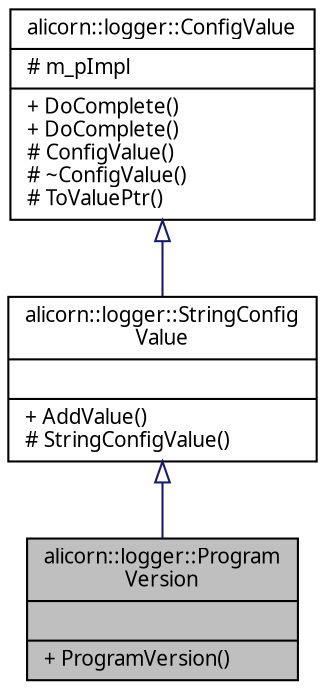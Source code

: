 digraph "alicorn::logger::ProgramVersion"
{
 // INTERACTIVE_SVG=YES
  edge [fontname="Verdana",fontsize="10",labelfontname="Verdana",labelfontsize="10"];
  node [fontname="Verdana",fontsize="10",shape=record];
  Node1 [label="{alicorn::logger::Program\lVersion\n||+ ProgramVersion()\l}",height=0.2,width=0.4,color="black", fillcolor="grey75", style="filled", fontcolor="black"];
  Node2 -> Node1 [dir="back",color="midnightblue",fontsize="10",style="solid",arrowtail="onormal",fontname="Verdana"];
  Node2 [label="{alicorn::logger::StringConfig\lValue\n||+ AddValue()\l# StringConfigValue()\l}",height=0.2,width=0.4,color="black", fillcolor="white", style="filled",URL="$a00136.html",tooltip="Класс входит в Проект Logger   Базовый класс для строковых параметров. "];
  Node3 -> Node2 [dir="back",color="midnightblue",fontsize="10",style="solid",arrowtail="onormal",fontname="Verdana"];
  Node3 [label="{alicorn::logger::ConfigValue\n|# m_pImpl\l|+ DoComplete()\l+ DoComplete()\l# ConfigValue()\l# ~ConfigValue()\l# ToValuePtr()\l}",height=0.2,width=0.4,color="black", fillcolor="white", style="filled",URL="$a00070.html",tooltip="Класс входит в Проект Logger   Базовый класс-обертка параметров для передачи их значений конфигуратор..."];
}
